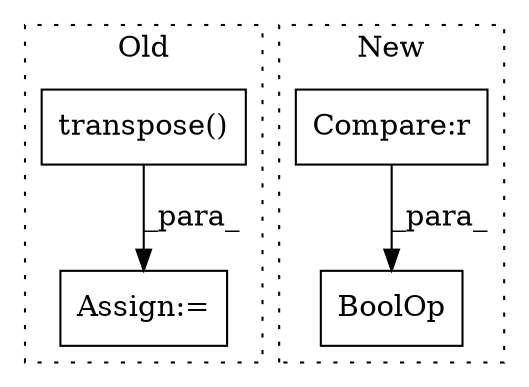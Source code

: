 digraph G {
subgraph cluster0 {
1 [label="transpose()" a="75" s="1495,1525" l="13,1" shape="box"];
4 [label="Assign:=" a="68" s="1541" l="3" shape="box"];
label = "Old";
style="dotted";
}
subgraph cluster1 {
2 [label="BoolOp" a="72" s="1385" l="47" shape="box"];
3 [label="Compare:r" a="40" s="1412" l="20" shape="box"];
label = "New";
style="dotted";
}
1 -> 4 [label="_para_"];
3 -> 2 [label="_para_"];
}